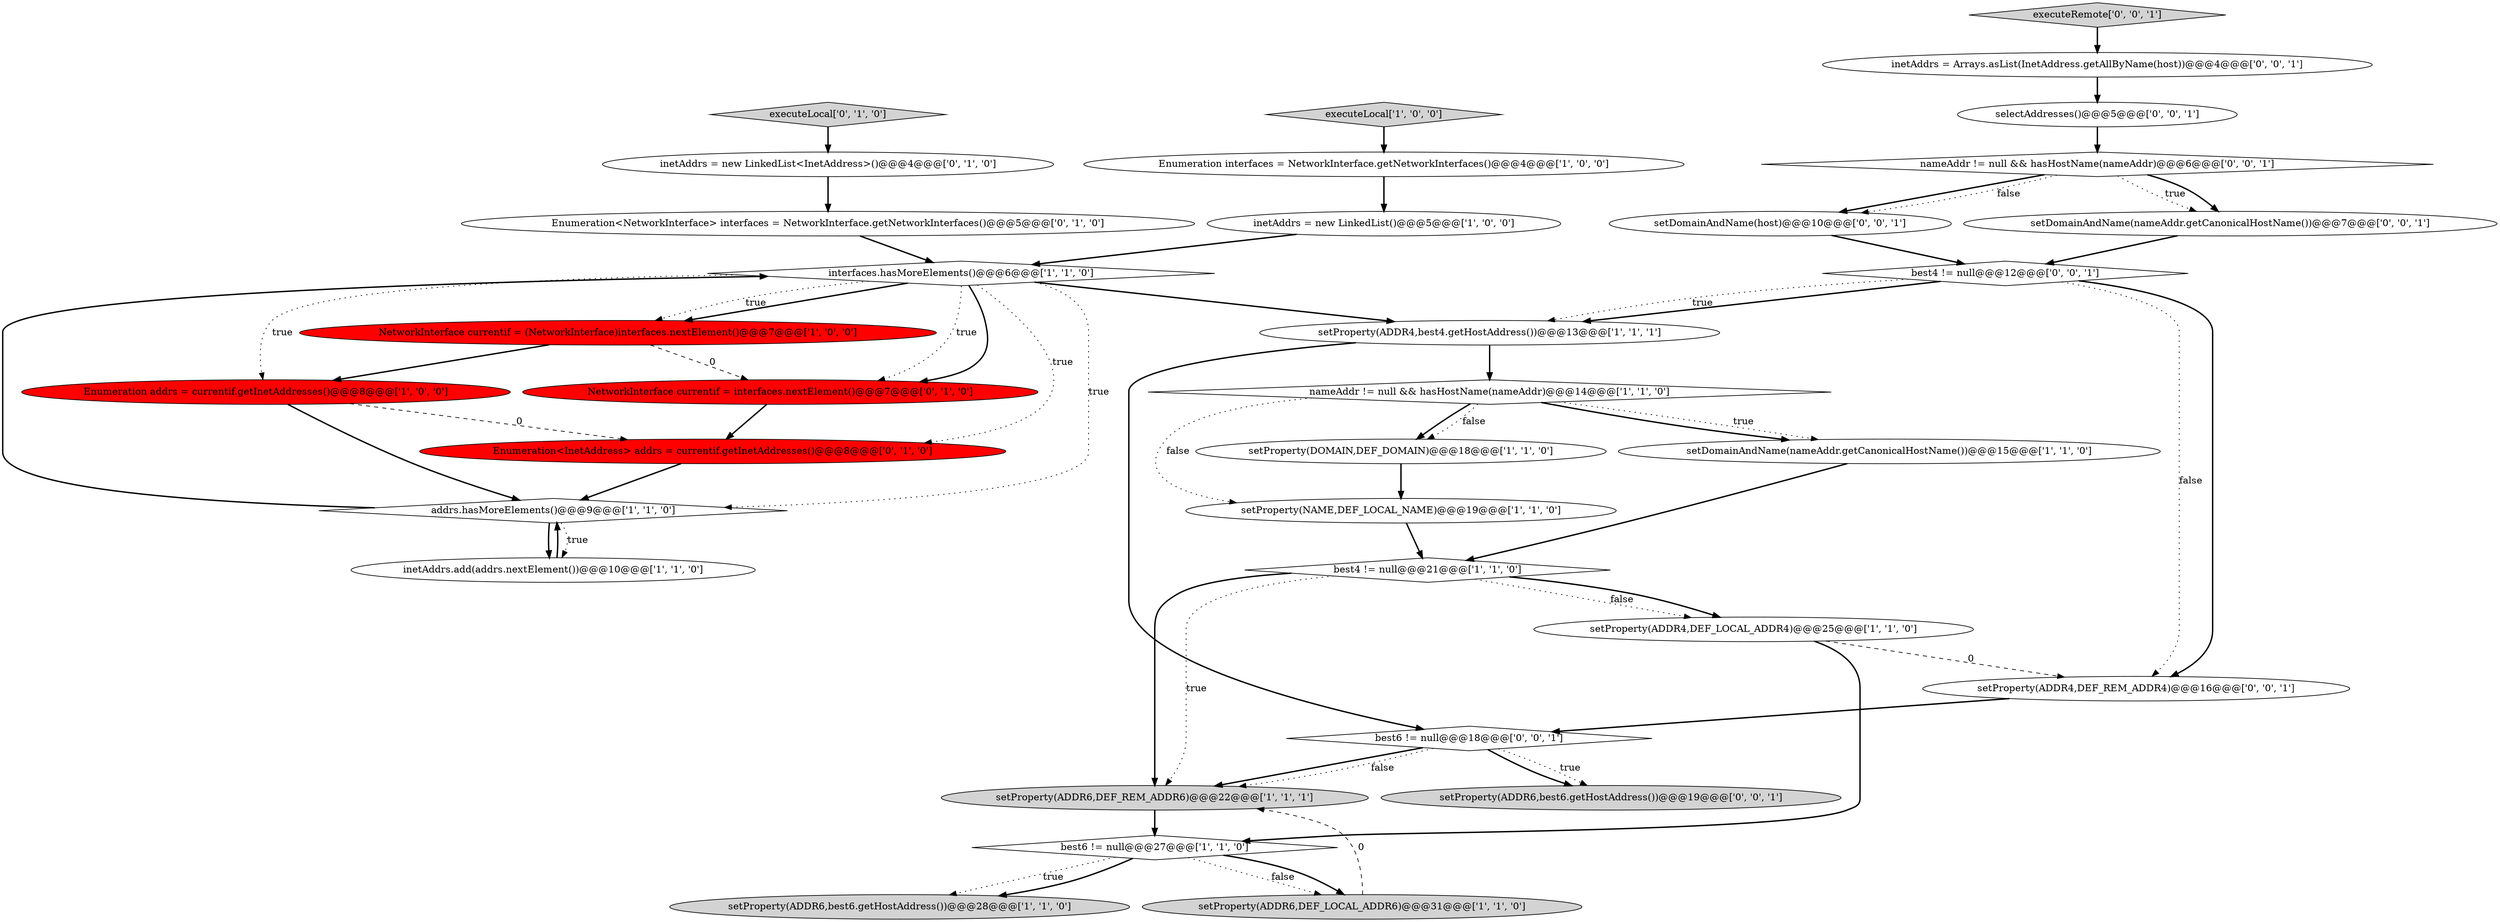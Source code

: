 digraph {
32 [style = filled, label = "nameAddr != null && hasHostName(nameAddr)@@@6@@@['0', '0', '1']", fillcolor = white, shape = diamond image = "AAA0AAABBB3BBB"];
19 [style = filled, label = "NetworkInterface currentif = interfaces.nextElement()@@@7@@@['0', '1', '0']", fillcolor = red, shape = ellipse image = "AAA1AAABBB2BBB"];
28 [style = filled, label = "best6 != null@@@18@@@['0', '0', '1']", fillcolor = white, shape = diamond image = "AAA0AAABBB3BBB"];
13 [style = filled, label = "best6 != null@@@27@@@['1', '1', '0']", fillcolor = white, shape = diamond image = "AAA0AAABBB1BBB"];
24 [style = filled, label = "setDomainAndName(nameAddr.getCanonicalHostName())@@@7@@@['0', '0', '1']", fillcolor = white, shape = ellipse image = "AAA0AAABBB3BBB"];
31 [style = filled, label = "selectAddresses()@@@5@@@['0', '0', '1']", fillcolor = white, shape = ellipse image = "AAA0AAABBB3BBB"];
7 [style = filled, label = "setProperty(ADDR6,best6.getHostAddress())@@@28@@@['1', '1', '0']", fillcolor = lightgray, shape = ellipse image = "AAA0AAABBB1BBB"];
9 [style = filled, label = "setProperty(ADDR6,DEF_REM_ADDR6)@@@22@@@['1', '1', '1']", fillcolor = lightgray, shape = ellipse image = "AAA0AAABBB1BBB"];
23 [style = filled, label = "Enumeration<NetworkInterface> interfaces = NetworkInterface.getNetworkInterfaces()@@@5@@@['0', '1', '0']", fillcolor = white, shape = ellipse image = "AAA0AAABBB2BBB"];
5 [style = filled, label = "executeLocal['1', '0', '0']", fillcolor = lightgray, shape = diamond image = "AAA0AAABBB1BBB"];
33 [style = filled, label = "setProperty(ADDR4,DEF_REM_ADDR4)@@@16@@@['0', '0', '1']", fillcolor = white, shape = ellipse image = "AAA0AAABBB3BBB"];
30 [style = filled, label = "inetAddrs = Arrays.asList(InetAddress.getAllByName(host))@@@4@@@['0', '0', '1']", fillcolor = white, shape = ellipse image = "AAA0AAABBB3BBB"];
8 [style = filled, label = "best4 != null@@@21@@@['1', '1', '0']", fillcolor = white, shape = diamond image = "AAA0AAABBB1BBB"];
21 [style = filled, label = "executeLocal['0', '1', '0']", fillcolor = lightgray, shape = diamond image = "AAA0AAABBB2BBB"];
25 [style = filled, label = "setProperty(ADDR6,best6.getHostAddress())@@@19@@@['0', '0', '1']", fillcolor = lightgray, shape = ellipse image = "AAA0AAABBB3BBB"];
3 [style = filled, label = "setDomainAndName(nameAddr.getCanonicalHostName())@@@15@@@['1', '1', '0']", fillcolor = white, shape = ellipse image = "AAA0AAABBB1BBB"];
12 [style = filled, label = "NetworkInterface currentif = (NetworkInterface)interfaces.nextElement()@@@7@@@['1', '0', '0']", fillcolor = red, shape = ellipse image = "AAA1AAABBB1BBB"];
0 [style = filled, label = "nameAddr != null && hasHostName(nameAddr)@@@14@@@['1', '1', '0']", fillcolor = white, shape = diamond image = "AAA0AAABBB1BBB"];
22 [style = filled, label = "Enumeration<InetAddress> addrs = currentif.getInetAddresses()@@@8@@@['0', '1', '0']", fillcolor = red, shape = ellipse image = "AAA1AAABBB2BBB"];
6 [style = filled, label = "inetAddrs.add(addrs.nextElement())@@@10@@@['1', '1', '0']", fillcolor = white, shape = ellipse image = "AAA0AAABBB1BBB"];
27 [style = filled, label = "best4 != null@@@12@@@['0', '0', '1']", fillcolor = white, shape = diamond image = "AAA0AAABBB3BBB"];
18 [style = filled, label = "setProperty(ADDR6,DEF_LOCAL_ADDR6)@@@31@@@['1', '1', '0']", fillcolor = lightgray, shape = ellipse image = "AAA0AAABBB1BBB"];
1 [style = filled, label = "Enumeration interfaces = NetworkInterface.getNetworkInterfaces()@@@4@@@['1', '0', '0']", fillcolor = white, shape = ellipse image = "AAA0AAABBB1BBB"];
2 [style = filled, label = "Enumeration addrs = currentif.getInetAddresses()@@@8@@@['1', '0', '0']", fillcolor = red, shape = ellipse image = "AAA1AAABBB1BBB"];
10 [style = filled, label = "addrs.hasMoreElements()@@@9@@@['1', '1', '0']", fillcolor = white, shape = diamond image = "AAA0AAABBB1BBB"];
15 [style = filled, label = "setProperty(NAME,DEF_LOCAL_NAME)@@@19@@@['1', '1', '0']", fillcolor = white, shape = ellipse image = "AAA0AAABBB1BBB"];
16 [style = filled, label = "setProperty(ADDR4,best4.getHostAddress())@@@13@@@['1', '1', '1']", fillcolor = white, shape = ellipse image = "AAA0AAABBB1BBB"];
26 [style = filled, label = "executeRemote['0', '0', '1']", fillcolor = lightgray, shape = diamond image = "AAA0AAABBB3BBB"];
29 [style = filled, label = "setDomainAndName(host)@@@10@@@['0', '0', '1']", fillcolor = white, shape = ellipse image = "AAA0AAABBB3BBB"];
11 [style = filled, label = "inetAddrs = new LinkedList()@@@5@@@['1', '0', '0']", fillcolor = white, shape = ellipse image = "AAA0AAABBB1BBB"];
17 [style = filled, label = "setProperty(DOMAIN,DEF_DOMAIN)@@@18@@@['1', '1', '0']", fillcolor = white, shape = ellipse image = "AAA0AAABBB1BBB"];
14 [style = filled, label = "setProperty(ADDR4,DEF_LOCAL_ADDR4)@@@25@@@['1', '1', '0']", fillcolor = white, shape = ellipse image = "AAA0AAABBB1BBB"];
4 [style = filled, label = "interfaces.hasMoreElements()@@@6@@@['1', '1', '0']", fillcolor = white, shape = diamond image = "AAA0AAABBB1BBB"];
20 [style = filled, label = "inetAddrs = new LinkedList<InetAddress>()@@@4@@@['0', '1', '0']", fillcolor = white, shape = ellipse image = "AAA0AAABBB2BBB"];
0->3 [style = bold, label=""];
18->9 [style = dashed, label="0"];
16->0 [style = bold, label=""];
10->6 [style = dotted, label="true"];
32->24 [style = dotted, label="true"];
4->10 [style = dotted, label="true"];
0->17 [style = bold, label=""];
31->32 [style = bold, label=""];
8->14 [style = dotted, label="false"];
33->28 [style = bold, label=""];
28->25 [style = dotted, label="true"];
11->4 [style = bold, label=""];
4->19 [style = bold, label=""];
23->4 [style = bold, label=""];
8->14 [style = bold, label=""];
28->9 [style = bold, label=""];
0->17 [style = dotted, label="false"];
13->18 [style = dotted, label="false"];
13->7 [style = dotted, label="true"];
27->16 [style = bold, label=""];
2->10 [style = bold, label=""];
14->33 [style = dashed, label="0"];
10->6 [style = bold, label=""];
27->33 [style = dotted, label="false"];
1->11 [style = bold, label=""];
26->30 [style = bold, label=""];
32->29 [style = bold, label=""];
5->1 [style = bold, label=""];
29->27 [style = bold, label=""];
12->2 [style = bold, label=""];
21->20 [style = bold, label=""];
0->15 [style = dotted, label="false"];
20->23 [style = bold, label=""];
16->28 [style = bold, label=""];
32->29 [style = dotted, label="false"];
28->9 [style = dotted, label="false"];
12->19 [style = dashed, label="0"];
4->22 [style = dotted, label="true"];
30->31 [style = bold, label=""];
13->7 [style = bold, label=""];
3->8 [style = bold, label=""];
6->10 [style = bold, label=""];
8->9 [style = bold, label=""];
17->15 [style = bold, label=""];
10->4 [style = bold, label=""];
22->10 [style = bold, label=""];
4->12 [style = bold, label=""];
28->25 [style = bold, label=""];
27->33 [style = bold, label=""];
0->3 [style = dotted, label="true"];
14->13 [style = bold, label=""];
8->9 [style = dotted, label="true"];
4->12 [style = dotted, label="true"];
32->24 [style = bold, label=""];
19->22 [style = bold, label=""];
2->22 [style = dashed, label="0"];
24->27 [style = bold, label=""];
15->8 [style = bold, label=""];
4->2 [style = dotted, label="true"];
4->16 [style = bold, label=""];
13->18 [style = bold, label=""];
4->19 [style = dotted, label="true"];
9->13 [style = bold, label=""];
27->16 [style = dotted, label="true"];
}
